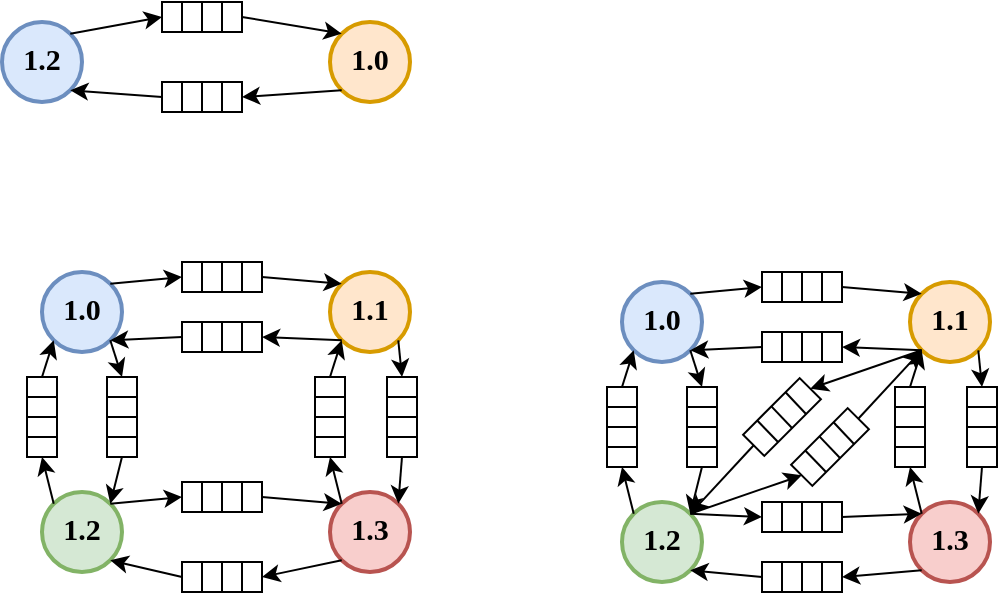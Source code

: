 <mxfile version="21.1.8" type="device">
  <diagram name="Page-1" id="pdl15wz-G_jokOoiUY8N">
    <mxGraphModel dx="1046" dy="1830" grid="1" gridSize="10" guides="1" tooltips="1" connect="1" arrows="1" fold="1" page="1" pageScale="1" pageWidth="827" pageHeight="1169" math="0" shadow="0">
      <root>
        <mxCell id="0" />
        <mxCell id="1" parent="0" />
        <mxCell id="skYAwQOYRxRkHQXPUjND-1" value="&lt;font size=&quot;1&quot; face=&quot;Times New Roman&quot;&gt;&lt;b style=&quot;font-size: 15px;&quot;&gt;1.2&lt;/b&gt;&lt;/font&gt;" style="ellipse;whiteSpace=wrap;html=1;fillColor=#dae8fc;strokeColor=#6c8ebf;strokeWidth=2;align=center;verticalAlign=middle;spacing=0;spacingTop=-4;" parent="1" vertex="1">
          <mxGeometry x="250" y="-910" width="40" height="40" as="geometry" />
        </mxCell>
        <mxCell id="jl4wp86xwNKo0DiwbWFK-2" value="&lt;font size=&quot;1&quot; face=&quot;Times New Roman&quot;&gt;&lt;b style=&quot;font-size: 15px;&quot;&gt;1.0&lt;/b&gt;&lt;/font&gt;" style="ellipse;whiteSpace=wrap;html=1;fillColor=#ffe6cc;strokeColor=#d79b00;strokeWidth=2;align=center;verticalAlign=middle;spacing=0;spacingTop=-4;" vertex="1" parent="1">
          <mxGeometry x="414" y="-910" width="40" height="40" as="geometry" />
        </mxCell>
        <mxCell id="jl4wp86xwNKo0DiwbWFK-37" value="" style="group" vertex="1" connectable="0" parent="1">
          <mxGeometry x="330" y="-880" width="40" height="15" as="geometry" />
        </mxCell>
        <mxCell id="jl4wp86xwNKo0DiwbWFK-11" value="" style="group" vertex="1" connectable="0" parent="jl4wp86xwNKo0DiwbWFK-37">
          <mxGeometry width="40" height="15" as="geometry" />
        </mxCell>
        <mxCell id="jl4wp86xwNKo0DiwbWFK-12" value="" style="rounded=0;whiteSpace=wrap;html=1;" vertex="1" parent="jl4wp86xwNKo0DiwbWFK-11">
          <mxGeometry width="40" height="15" as="geometry" />
        </mxCell>
        <mxCell id="jl4wp86xwNKo0DiwbWFK-13" value="" style="endArrow=none;html=1;rounded=0;entryX=0.25;entryY=0;entryDx=0;entryDy=0;" edge="1" parent="jl4wp86xwNKo0DiwbWFK-11" target="jl4wp86xwNKo0DiwbWFK-12">
          <mxGeometry width="50" height="50" relative="1" as="geometry">
            <mxPoint x="10" y="15" as="sourcePoint" />
            <mxPoint x="60" y="30" as="targetPoint" />
          </mxGeometry>
        </mxCell>
        <mxCell id="jl4wp86xwNKo0DiwbWFK-14" value="" style="endArrow=none;html=1;rounded=0;entryX=0.5;entryY=0;entryDx=0;entryDy=0;" edge="1" parent="jl4wp86xwNKo0DiwbWFK-11" target="jl4wp86xwNKo0DiwbWFK-12">
          <mxGeometry width="50" height="50" relative="1" as="geometry">
            <mxPoint x="20" y="15" as="sourcePoint" />
            <mxPoint x="20" y="7.5" as="targetPoint" />
          </mxGeometry>
        </mxCell>
        <mxCell id="jl4wp86xwNKo0DiwbWFK-15" value="" style="endArrow=none;html=1;rounded=0;entryX=0.75;entryY=0;entryDx=0;entryDy=0;" edge="1" parent="jl4wp86xwNKo0DiwbWFK-11" target="jl4wp86xwNKo0DiwbWFK-12">
          <mxGeometry width="50" height="50" relative="1" as="geometry">
            <mxPoint x="30" y="15" as="sourcePoint" />
            <mxPoint x="30" y="15" as="targetPoint" />
          </mxGeometry>
        </mxCell>
        <mxCell id="jl4wp86xwNKo0DiwbWFK-16" value="" style="endArrow=classic;html=1;rounded=0;exitX=0;exitY=1;exitDx=0;exitDy=0;entryX=1;entryY=0.5;entryDx=0;entryDy=0;" edge="1" parent="jl4wp86xwNKo0DiwbWFK-37" source="jl4wp86xwNKo0DiwbWFK-2" target="jl4wp86xwNKo0DiwbWFK-12">
          <mxGeometry width="50" height="50" relative="1" as="geometry">
            <mxPoint x="50" y="-15" as="sourcePoint" />
            <mxPoint x="94" as="targetPoint" />
          </mxGeometry>
        </mxCell>
        <mxCell id="jl4wp86xwNKo0DiwbWFK-17" value="" style="endArrow=classic;html=1;rounded=0;exitX=0;exitY=0.5;exitDx=0;exitDy=0;entryX=1;entryY=1;entryDx=0;entryDy=0;" edge="1" parent="jl4wp86xwNKo0DiwbWFK-37" source="jl4wp86xwNKo0DiwbWFK-12" target="skYAwQOYRxRkHQXPUjND-1">
          <mxGeometry width="50" height="50" relative="1" as="geometry">
            <mxPoint x="94" as="sourcePoint" />
            <mxPoint x="50" y="15" as="targetPoint" />
          </mxGeometry>
        </mxCell>
        <mxCell id="jl4wp86xwNKo0DiwbWFK-56" value="" style="group" vertex="1" connectable="0" parent="1">
          <mxGeometry x="330" y="-920" width="40" height="15" as="geometry" />
        </mxCell>
        <mxCell id="jl4wp86xwNKo0DiwbWFK-8" value="" style="group" vertex="1" connectable="0" parent="jl4wp86xwNKo0DiwbWFK-56">
          <mxGeometry width="40" height="15" as="geometry" />
        </mxCell>
        <mxCell id="jl4wp86xwNKo0DiwbWFK-4" value="" style="rounded=0;whiteSpace=wrap;html=1;" vertex="1" parent="jl4wp86xwNKo0DiwbWFK-8">
          <mxGeometry width="40" height="15" as="geometry" />
        </mxCell>
        <mxCell id="jl4wp86xwNKo0DiwbWFK-5" value="" style="endArrow=none;html=1;rounded=0;entryX=0.25;entryY=0;entryDx=0;entryDy=0;" edge="1" parent="jl4wp86xwNKo0DiwbWFK-8" target="jl4wp86xwNKo0DiwbWFK-4">
          <mxGeometry width="50" height="50" relative="1" as="geometry">
            <mxPoint x="10" y="15" as="sourcePoint" />
            <mxPoint x="60" y="30" as="targetPoint" />
          </mxGeometry>
        </mxCell>
        <mxCell id="jl4wp86xwNKo0DiwbWFK-6" value="" style="endArrow=none;html=1;rounded=0;entryX=0.5;entryY=0;entryDx=0;entryDy=0;" edge="1" parent="jl4wp86xwNKo0DiwbWFK-8" target="jl4wp86xwNKo0DiwbWFK-4">
          <mxGeometry width="50" height="50" relative="1" as="geometry">
            <mxPoint x="20" y="15" as="sourcePoint" />
            <mxPoint x="20" y="7.5" as="targetPoint" />
          </mxGeometry>
        </mxCell>
        <mxCell id="jl4wp86xwNKo0DiwbWFK-7" value="" style="endArrow=none;html=1;rounded=0;entryX=0.75;entryY=0;entryDx=0;entryDy=0;" edge="1" parent="jl4wp86xwNKo0DiwbWFK-8" target="jl4wp86xwNKo0DiwbWFK-4">
          <mxGeometry width="50" height="50" relative="1" as="geometry">
            <mxPoint x="30" y="15" as="sourcePoint" />
            <mxPoint x="30" y="15" as="targetPoint" />
          </mxGeometry>
        </mxCell>
        <mxCell id="jl4wp86xwNKo0DiwbWFK-9" value="" style="endArrow=classic;html=1;rounded=0;exitX=1;exitY=0.5;exitDx=0;exitDy=0;entryX=0;entryY=0;entryDx=0;entryDy=0;" edge="1" parent="jl4wp86xwNKo0DiwbWFK-56" source="jl4wp86xwNKo0DiwbWFK-4" target="jl4wp86xwNKo0DiwbWFK-2">
          <mxGeometry width="50" height="50" relative="1" as="geometry">
            <mxPoint x="-30" y="30" as="sourcePoint" />
            <mxPoint x="10" y="15" as="targetPoint" />
          </mxGeometry>
        </mxCell>
        <mxCell id="jl4wp86xwNKo0DiwbWFK-3" value="" style="endArrow=classic;html=1;rounded=0;exitX=1;exitY=0;exitDx=0;exitDy=0;entryX=0;entryY=0.5;entryDx=0;entryDy=0;" edge="1" parent="1" source="skYAwQOYRxRkHQXPUjND-1" target="jl4wp86xwNKo0DiwbWFK-4">
          <mxGeometry width="50" height="50" relative="1" as="geometry">
            <mxPoint x="-270" y="1120" as="sourcePoint" />
            <mxPoint x="-320" y="936" as="targetPoint" />
          </mxGeometry>
        </mxCell>
        <mxCell id="jl4wp86xwNKo0DiwbWFK-57" value="&lt;font size=&quot;1&quot; face=&quot;Times New Roman&quot;&gt;&lt;b style=&quot;font-size: 15px;&quot;&gt;1.0&lt;/b&gt;&lt;/font&gt;" style="ellipse;whiteSpace=wrap;html=1;fillColor=#dae8fc;strokeColor=#6c8ebf;strokeWidth=2;align=center;verticalAlign=middle;spacing=0;spacingTop=-4;" vertex="1" parent="1">
          <mxGeometry x="270" y="-785" width="40" height="40" as="geometry" />
        </mxCell>
        <mxCell id="jl4wp86xwNKo0DiwbWFK-58" value="&lt;font size=&quot;1&quot; face=&quot;Times New Roman&quot;&gt;&lt;b style=&quot;font-size: 15px;&quot;&gt;1.1&lt;/b&gt;&lt;/font&gt;" style="ellipse;whiteSpace=wrap;html=1;fillColor=#ffe6cc;strokeColor=#d79b00;strokeWidth=2;align=center;verticalAlign=middle;spacing=0;spacingTop=-4;" vertex="1" parent="1">
          <mxGeometry x="414" y="-785" width="40" height="40" as="geometry" />
        </mxCell>
        <mxCell id="jl4wp86xwNKo0DiwbWFK-59" value="" style="group" vertex="1" connectable="0" parent="1">
          <mxGeometry x="340" y="-760" width="40" height="15" as="geometry" />
        </mxCell>
        <mxCell id="jl4wp86xwNKo0DiwbWFK-60" value="" style="group" vertex="1" connectable="0" parent="jl4wp86xwNKo0DiwbWFK-59">
          <mxGeometry width="40" height="15" as="geometry" />
        </mxCell>
        <mxCell id="jl4wp86xwNKo0DiwbWFK-61" value="" style="rounded=0;whiteSpace=wrap;html=1;" vertex="1" parent="jl4wp86xwNKo0DiwbWFK-60">
          <mxGeometry width="40" height="15" as="geometry" />
        </mxCell>
        <mxCell id="jl4wp86xwNKo0DiwbWFK-62" value="" style="endArrow=none;html=1;rounded=0;entryX=0.25;entryY=0;entryDx=0;entryDy=0;" edge="1" parent="jl4wp86xwNKo0DiwbWFK-60" target="jl4wp86xwNKo0DiwbWFK-61">
          <mxGeometry width="50" height="50" relative="1" as="geometry">
            <mxPoint x="10" y="15" as="sourcePoint" />
            <mxPoint x="60" y="30" as="targetPoint" />
          </mxGeometry>
        </mxCell>
        <mxCell id="jl4wp86xwNKo0DiwbWFK-63" value="" style="endArrow=none;html=1;rounded=0;entryX=0.5;entryY=0;entryDx=0;entryDy=0;" edge="1" parent="jl4wp86xwNKo0DiwbWFK-60" target="jl4wp86xwNKo0DiwbWFK-61">
          <mxGeometry width="50" height="50" relative="1" as="geometry">
            <mxPoint x="20" y="15" as="sourcePoint" />
            <mxPoint x="20" y="7.5" as="targetPoint" />
          </mxGeometry>
        </mxCell>
        <mxCell id="jl4wp86xwNKo0DiwbWFK-64" value="" style="endArrow=none;html=1;rounded=0;entryX=0.75;entryY=0;entryDx=0;entryDy=0;" edge="1" parent="jl4wp86xwNKo0DiwbWFK-60" target="jl4wp86xwNKo0DiwbWFK-61">
          <mxGeometry width="50" height="50" relative="1" as="geometry">
            <mxPoint x="30" y="15" as="sourcePoint" />
            <mxPoint x="30" y="15" as="targetPoint" />
          </mxGeometry>
        </mxCell>
        <mxCell id="jl4wp86xwNKo0DiwbWFK-65" value="" style="endArrow=classic;html=1;rounded=0;entryX=1;entryY=0.5;entryDx=0;entryDy=0;exitX=0;exitY=1;exitDx=0;exitDy=0;" edge="1" parent="1" source="jl4wp86xwNKo0DiwbWFK-58" target="jl4wp86xwNKo0DiwbWFK-61">
          <mxGeometry width="50" height="50" relative="1" as="geometry">
            <mxPoint x="600" y="-770" as="sourcePoint" />
            <mxPoint x="412" y="-850" as="targetPoint" />
          </mxGeometry>
        </mxCell>
        <mxCell id="jl4wp86xwNKo0DiwbWFK-66" value="" style="endArrow=classic;html=1;rounded=0;exitX=0;exitY=0.5;exitDx=0;exitDy=0;entryX=1;entryY=1;entryDx=0;entryDy=0;" edge="1" parent="1" source="jl4wp86xwNKo0DiwbWFK-61" target="jl4wp86xwNKo0DiwbWFK-57">
          <mxGeometry width="50" height="50" relative="1" as="geometry">
            <mxPoint x="412" y="-850" as="sourcePoint" />
            <mxPoint x="490" y="-770" as="targetPoint" />
          </mxGeometry>
        </mxCell>
        <mxCell id="jl4wp86xwNKo0DiwbWFK-67" value="" style="group" vertex="1" connectable="0" parent="1">
          <mxGeometry x="340" y="-790" width="40" height="15" as="geometry" />
        </mxCell>
        <mxCell id="jl4wp86xwNKo0DiwbWFK-68" value="" style="group" vertex="1" connectable="0" parent="jl4wp86xwNKo0DiwbWFK-67">
          <mxGeometry width="40" height="15" as="geometry" />
        </mxCell>
        <mxCell id="jl4wp86xwNKo0DiwbWFK-69" value="" style="rounded=0;whiteSpace=wrap;html=1;" vertex="1" parent="jl4wp86xwNKo0DiwbWFK-68">
          <mxGeometry width="40" height="15" as="geometry" />
        </mxCell>
        <mxCell id="jl4wp86xwNKo0DiwbWFK-70" value="" style="endArrow=none;html=1;rounded=0;entryX=0.25;entryY=0;entryDx=0;entryDy=0;" edge="1" parent="jl4wp86xwNKo0DiwbWFK-68" target="jl4wp86xwNKo0DiwbWFK-69">
          <mxGeometry width="50" height="50" relative="1" as="geometry">
            <mxPoint x="10" y="15" as="sourcePoint" />
            <mxPoint x="60" y="30" as="targetPoint" />
          </mxGeometry>
        </mxCell>
        <mxCell id="jl4wp86xwNKo0DiwbWFK-71" value="" style="endArrow=none;html=1;rounded=0;entryX=0.5;entryY=0;entryDx=0;entryDy=0;" edge="1" parent="jl4wp86xwNKo0DiwbWFK-68" target="jl4wp86xwNKo0DiwbWFK-69">
          <mxGeometry width="50" height="50" relative="1" as="geometry">
            <mxPoint x="20" y="15" as="sourcePoint" />
            <mxPoint x="20" y="7.5" as="targetPoint" />
          </mxGeometry>
        </mxCell>
        <mxCell id="jl4wp86xwNKo0DiwbWFK-72" value="" style="endArrow=none;html=1;rounded=0;entryX=0.75;entryY=0;entryDx=0;entryDy=0;" edge="1" parent="jl4wp86xwNKo0DiwbWFK-68" target="jl4wp86xwNKo0DiwbWFK-69">
          <mxGeometry width="50" height="50" relative="1" as="geometry">
            <mxPoint x="30" y="15" as="sourcePoint" />
            <mxPoint x="30" y="15" as="targetPoint" />
          </mxGeometry>
        </mxCell>
        <mxCell id="jl4wp86xwNKo0DiwbWFK-73" value="" style="endArrow=classic;html=1;rounded=0;exitX=1;exitY=0.5;exitDx=0;exitDy=0;entryX=0;entryY=0;entryDx=0;entryDy=0;" edge="1" parent="1" source="jl4wp86xwNKo0DiwbWFK-69" target="jl4wp86xwNKo0DiwbWFK-58">
          <mxGeometry width="50" height="50" relative="1" as="geometry">
            <mxPoint x="488" y="-770" as="sourcePoint" />
            <mxPoint x="590" y="-810" as="targetPoint" />
          </mxGeometry>
        </mxCell>
        <mxCell id="jl4wp86xwNKo0DiwbWFK-74" value="" style="endArrow=classic;html=1;rounded=0;entryX=0;entryY=0.5;entryDx=0;entryDy=0;exitX=1;exitY=0;exitDx=0;exitDy=0;" edge="1" parent="1" source="jl4wp86xwNKo0DiwbWFK-57" target="jl4wp86xwNKo0DiwbWFK-69">
          <mxGeometry width="50" height="50" relative="1" as="geometry">
            <mxPoint x="490" y="-810" as="sourcePoint" />
            <mxPoint x="-132" y="1046" as="targetPoint" />
          </mxGeometry>
        </mxCell>
        <mxCell id="jl4wp86xwNKo0DiwbWFK-75" value="&lt;font size=&quot;1&quot; face=&quot;Times New Roman&quot;&gt;&lt;b style=&quot;font-size: 15px;&quot;&gt;1.3&lt;/b&gt;&lt;/font&gt;" style="ellipse;whiteSpace=wrap;html=1;fillColor=#f8cecc;strokeColor=#b85450;strokeWidth=2;align=center;verticalAlign=middle;spacing=0;spacingTop=-4;" vertex="1" parent="1">
          <mxGeometry x="414" y="-675" width="40" height="40" as="geometry" />
        </mxCell>
        <mxCell id="jl4wp86xwNKo0DiwbWFK-76" value="&lt;font size=&quot;1&quot; face=&quot;Times New Roman&quot;&gt;&lt;b style=&quot;font-size: 15px;&quot;&gt;1.2&lt;/b&gt;&lt;/font&gt;" style="ellipse;whiteSpace=wrap;html=1;fillColor=#d5e8d4;strokeColor=#82b366;strokeWidth=2;align=center;verticalAlign=middle;spacing=0;spacingTop=-4;" vertex="1" parent="1">
          <mxGeometry x="270" y="-675" width="40" height="40" as="geometry" />
        </mxCell>
        <mxCell id="jl4wp86xwNKo0DiwbWFK-84" value="" style="group;rotation=-90;" vertex="1" connectable="0" parent="1">
          <mxGeometry x="250" y="-720" width="40" height="15" as="geometry" />
        </mxCell>
        <mxCell id="jl4wp86xwNKo0DiwbWFK-85" value="" style="group;rotation=-90;" vertex="1" connectable="0" parent="jl4wp86xwNKo0DiwbWFK-84">
          <mxGeometry width="40" height="15" as="geometry" />
        </mxCell>
        <mxCell id="jl4wp86xwNKo0DiwbWFK-86" value="" style="rounded=0;whiteSpace=wrap;html=1;rotation=-90;" vertex="1" parent="jl4wp86xwNKo0DiwbWFK-85">
          <mxGeometry width="40" height="15" as="geometry" />
        </mxCell>
        <mxCell id="jl4wp86xwNKo0DiwbWFK-87" value="" style="endArrow=none;html=1;rounded=0;entryX=0.25;entryY=0;entryDx=0;entryDy=0;exitX=0.25;exitY=1;exitDx=0;exitDy=0;" edge="1" parent="jl4wp86xwNKo0DiwbWFK-85" target="jl4wp86xwNKo0DiwbWFK-86" source="jl4wp86xwNKo0DiwbWFK-86">
          <mxGeometry width="50" height="50" relative="1" as="geometry">
            <mxPoint x="30" y="15" as="sourcePoint" />
            <mxPoint x="50" y="-22.5" as="targetPoint" />
          </mxGeometry>
        </mxCell>
        <mxCell id="jl4wp86xwNKo0DiwbWFK-88" value="" style="endArrow=none;html=1;rounded=0;entryX=0.5;entryY=0;entryDx=0;entryDy=0;exitX=0.5;exitY=1;exitDx=0;exitDy=0;" edge="1" parent="jl4wp86xwNKo0DiwbWFK-85" target="jl4wp86xwNKo0DiwbWFK-86" source="jl4wp86xwNKo0DiwbWFK-86">
          <mxGeometry width="50" height="50" relative="1" as="geometry">
            <mxPoint x="30" y="7.5" as="sourcePoint" />
            <mxPoint x="20" y="7.5" as="targetPoint" />
          </mxGeometry>
        </mxCell>
        <mxCell id="jl4wp86xwNKo0DiwbWFK-89" value="" style="endArrow=none;html=1;rounded=0;entryX=0.75;entryY=0;entryDx=0;entryDy=0;exitX=0.75;exitY=1;exitDx=0;exitDy=0;" edge="1" parent="jl4wp86xwNKo0DiwbWFK-85" target="jl4wp86xwNKo0DiwbWFK-86" source="jl4wp86xwNKo0DiwbWFK-86">
          <mxGeometry width="50" height="50" relative="1" as="geometry">
            <mxPoint x="30" as="sourcePoint" />
            <mxPoint x="30" as="targetPoint" />
          </mxGeometry>
        </mxCell>
        <mxCell id="jl4wp86xwNKo0DiwbWFK-90" value="" style="endArrow=classic;html=1;rounded=0;exitX=1;exitY=0.5;exitDx=0;exitDy=0;entryX=0;entryY=1;entryDx=0;entryDy=0;" edge="1" parent="1" source="jl4wp86xwNKo0DiwbWFK-86" target="jl4wp86xwNKo0DiwbWFK-57">
          <mxGeometry width="50" height="50" relative="1" as="geometry">
            <mxPoint x="498" y="-760" as="sourcePoint" />
            <mxPoint x="220" y="-730" as="targetPoint" />
          </mxGeometry>
        </mxCell>
        <mxCell id="jl4wp86xwNKo0DiwbWFK-91" value="" style="endArrow=classic;html=1;rounded=0;entryX=0;entryY=0.5;entryDx=0;entryDy=0;exitX=0;exitY=0;exitDx=0;exitDy=0;" edge="1" parent="1" target="jl4wp86xwNKo0DiwbWFK-86" source="jl4wp86xwNKo0DiwbWFK-76">
          <mxGeometry width="50" height="50" relative="1" as="geometry">
            <mxPoint x="200" y="-630" as="sourcePoint" />
            <mxPoint x="-122" y="1056" as="targetPoint" />
          </mxGeometry>
        </mxCell>
        <mxCell id="jl4wp86xwNKo0DiwbWFK-99" value="" style="endArrow=classic;html=1;rounded=0;exitX=1;exitY=0.5;exitDx=0;exitDy=0;entryX=1;entryY=0;entryDx=0;entryDy=0;" edge="1" parent="1" target="jl4wp86xwNKo0DiwbWFK-76">
          <mxGeometry width="50" height="50" relative="1" as="geometry">
            <mxPoint x="310" y="-692.5" as="sourcePoint" />
            <mxPoint x="390" y="-710" as="targetPoint" />
          </mxGeometry>
        </mxCell>
        <mxCell id="jl4wp86xwNKo0DiwbWFK-100" value="" style="endArrow=classic;html=1;rounded=0;entryX=0;entryY=0.5;entryDx=0;entryDy=0;exitX=1;exitY=1;exitDx=0;exitDy=0;" edge="1" parent="1" source="jl4wp86xwNKo0DiwbWFK-57">
          <mxGeometry width="50" height="50" relative="1" as="geometry">
            <mxPoint x="310" y="-690" as="sourcePoint" />
            <mxPoint x="310" y="-732.5" as="targetPoint" />
          </mxGeometry>
        </mxCell>
        <mxCell id="jl4wp86xwNKo0DiwbWFK-101" value="" style="group" vertex="1" connectable="0" parent="1">
          <mxGeometry x="340" y="-640" width="40" height="15" as="geometry" />
        </mxCell>
        <mxCell id="jl4wp86xwNKo0DiwbWFK-102" value="" style="group" vertex="1" connectable="0" parent="jl4wp86xwNKo0DiwbWFK-101">
          <mxGeometry width="40" height="15" as="geometry" />
        </mxCell>
        <mxCell id="jl4wp86xwNKo0DiwbWFK-103" value="" style="rounded=0;whiteSpace=wrap;html=1;" vertex="1" parent="jl4wp86xwNKo0DiwbWFK-102">
          <mxGeometry width="40" height="15" as="geometry" />
        </mxCell>
        <mxCell id="jl4wp86xwNKo0DiwbWFK-104" value="" style="endArrow=none;html=1;rounded=0;entryX=0.25;entryY=0;entryDx=0;entryDy=0;" edge="1" parent="jl4wp86xwNKo0DiwbWFK-102" target="jl4wp86xwNKo0DiwbWFK-103">
          <mxGeometry width="50" height="50" relative="1" as="geometry">
            <mxPoint x="10" y="15" as="sourcePoint" />
            <mxPoint x="60" y="30" as="targetPoint" />
          </mxGeometry>
        </mxCell>
        <mxCell id="jl4wp86xwNKo0DiwbWFK-105" value="" style="endArrow=none;html=1;rounded=0;entryX=0.5;entryY=0;entryDx=0;entryDy=0;" edge="1" parent="jl4wp86xwNKo0DiwbWFK-102" target="jl4wp86xwNKo0DiwbWFK-103">
          <mxGeometry width="50" height="50" relative="1" as="geometry">
            <mxPoint x="20" y="15" as="sourcePoint" />
            <mxPoint x="20" y="7.5" as="targetPoint" />
          </mxGeometry>
        </mxCell>
        <mxCell id="jl4wp86xwNKo0DiwbWFK-106" value="" style="endArrow=none;html=1;rounded=0;entryX=0.75;entryY=0;entryDx=0;entryDy=0;" edge="1" parent="jl4wp86xwNKo0DiwbWFK-102" target="jl4wp86xwNKo0DiwbWFK-103">
          <mxGeometry width="50" height="50" relative="1" as="geometry">
            <mxPoint x="30" y="15" as="sourcePoint" />
            <mxPoint x="30" y="15" as="targetPoint" />
          </mxGeometry>
        </mxCell>
        <mxCell id="jl4wp86xwNKo0DiwbWFK-107" value="" style="endArrow=classic;html=1;rounded=0;entryX=1;entryY=0.5;entryDx=0;entryDy=0;exitX=0;exitY=1;exitDx=0;exitDy=0;" edge="1" parent="1" target="jl4wp86xwNKo0DiwbWFK-103" source="jl4wp86xwNKo0DiwbWFK-75">
          <mxGeometry width="50" height="50" relative="1" as="geometry">
            <mxPoint x="418" y="-636" as="sourcePoint" />
            <mxPoint x="410" y="-730" as="targetPoint" />
          </mxGeometry>
        </mxCell>
        <mxCell id="jl4wp86xwNKo0DiwbWFK-108" value="" style="endArrow=classic;html=1;rounded=0;exitX=0;exitY=0.5;exitDx=0;exitDy=0;entryX=1;entryY=1;entryDx=0;entryDy=0;" edge="1" parent="1" source="jl4wp86xwNKo0DiwbWFK-103" target="jl4wp86xwNKo0DiwbWFK-76">
          <mxGeometry width="50" height="50" relative="1" as="geometry">
            <mxPoint x="410" y="-730" as="sourcePoint" />
            <mxPoint x="302" y="-636" as="targetPoint" />
          </mxGeometry>
        </mxCell>
        <mxCell id="jl4wp86xwNKo0DiwbWFK-109" value="" style="group" vertex="1" connectable="0" parent="1">
          <mxGeometry x="340" y="-680" width="40" height="15" as="geometry" />
        </mxCell>
        <mxCell id="jl4wp86xwNKo0DiwbWFK-110" value="" style="group" vertex="1" connectable="0" parent="jl4wp86xwNKo0DiwbWFK-109">
          <mxGeometry width="40" height="15" as="geometry" />
        </mxCell>
        <mxCell id="jl4wp86xwNKo0DiwbWFK-111" value="" style="rounded=0;whiteSpace=wrap;html=1;" vertex="1" parent="jl4wp86xwNKo0DiwbWFK-110">
          <mxGeometry width="40" height="15" as="geometry" />
        </mxCell>
        <mxCell id="jl4wp86xwNKo0DiwbWFK-112" value="" style="endArrow=none;html=1;rounded=0;entryX=0.25;entryY=0;entryDx=0;entryDy=0;" edge="1" parent="jl4wp86xwNKo0DiwbWFK-110" target="jl4wp86xwNKo0DiwbWFK-111">
          <mxGeometry width="50" height="50" relative="1" as="geometry">
            <mxPoint x="10" y="15" as="sourcePoint" />
            <mxPoint x="60" y="30" as="targetPoint" />
          </mxGeometry>
        </mxCell>
        <mxCell id="jl4wp86xwNKo0DiwbWFK-113" value="" style="endArrow=none;html=1;rounded=0;entryX=0.5;entryY=0;entryDx=0;entryDy=0;" edge="1" parent="jl4wp86xwNKo0DiwbWFK-110" target="jl4wp86xwNKo0DiwbWFK-111">
          <mxGeometry width="50" height="50" relative="1" as="geometry">
            <mxPoint x="20" y="15" as="sourcePoint" />
            <mxPoint x="20" y="7.5" as="targetPoint" />
          </mxGeometry>
        </mxCell>
        <mxCell id="jl4wp86xwNKo0DiwbWFK-114" value="" style="endArrow=none;html=1;rounded=0;entryX=0.75;entryY=0;entryDx=0;entryDy=0;" edge="1" parent="jl4wp86xwNKo0DiwbWFK-110" target="jl4wp86xwNKo0DiwbWFK-111">
          <mxGeometry width="50" height="50" relative="1" as="geometry">
            <mxPoint x="30" y="15" as="sourcePoint" />
            <mxPoint x="30" y="15" as="targetPoint" />
          </mxGeometry>
        </mxCell>
        <mxCell id="jl4wp86xwNKo0DiwbWFK-115" value="" style="endArrow=classic;html=1;rounded=0;exitX=1;exitY=0.5;exitDx=0;exitDy=0;entryX=0;entryY=0;entryDx=0;entryDy=0;" edge="1" parent="1" source="jl4wp86xwNKo0DiwbWFK-111" target="jl4wp86xwNKo0DiwbWFK-75">
          <mxGeometry width="50" height="50" relative="1" as="geometry">
            <mxPoint x="486" y="-650" as="sourcePoint" />
            <mxPoint x="418" y="-664" as="targetPoint" />
          </mxGeometry>
        </mxCell>
        <mxCell id="jl4wp86xwNKo0DiwbWFK-116" value="" style="endArrow=classic;html=1;rounded=0;entryX=0;entryY=0.5;entryDx=0;entryDy=0;exitX=1;exitY=0;exitDx=0;exitDy=0;" edge="1" parent="1" target="jl4wp86xwNKo0DiwbWFK-111" source="jl4wp86xwNKo0DiwbWFK-76">
          <mxGeometry width="50" height="50" relative="1" as="geometry">
            <mxPoint x="302" y="-664" as="sourcePoint" />
            <mxPoint x="-134" y="1166" as="targetPoint" />
          </mxGeometry>
        </mxCell>
        <mxCell id="jl4wp86xwNKo0DiwbWFK-139" value="" style="endArrow=classic;html=1;rounded=0;exitX=1;exitY=0.5;exitDx=0;exitDy=0;entryX=0;entryY=1;entryDx=0;entryDy=0;" edge="1" parent="1" source="jl4wp86xwNKo0DiwbWFK-254" target="jl4wp86xwNKo0DiwbWFK-58">
          <mxGeometry width="50" height="50" relative="1" as="geometry">
            <mxPoint x="414" y="-732.5" as="sourcePoint" />
            <mxPoint x="420" y="-756" as="targetPoint" />
          </mxGeometry>
        </mxCell>
        <mxCell id="jl4wp86xwNKo0DiwbWFK-140" value="" style="endArrow=classic;html=1;rounded=0;entryX=0;entryY=0.5;entryDx=0;entryDy=0;exitX=0;exitY=0;exitDx=0;exitDy=0;" edge="1" parent="1" target="jl4wp86xwNKo0DiwbWFK-254" source="jl4wp86xwNKo0DiwbWFK-75">
          <mxGeometry width="50" height="50" relative="1" as="geometry">
            <mxPoint x="420" y="-664" as="sourcePoint" />
            <mxPoint x="414" y="-692.5" as="targetPoint" />
          </mxGeometry>
        </mxCell>
        <mxCell id="jl4wp86xwNKo0DiwbWFK-147" value="" style="endArrow=classic;html=1;rounded=0;exitX=0;exitY=0.5;exitDx=0;exitDy=0;entryX=1;entryY=0;entryDx=0;entryDy=0;" edge="1" parent="1" source="jl4wp86xwNKo0DiwbWFK-248" target="jl4wp86xwNKo0DiwbWFK-75">
          <mxGeometry width="50" height="50" relative="1" as="geometry">
            <mxPoint x="454" y="-692.5" as="sourcePoint" />
            <mxPoint x="448" y="-664" as="targetPoint" />
          </mxGeometry>
        </mxCell>
        <mxCell id="jl4wp86xwNKo0DiwbWFK-148" value="" style="endArrow=classic;html=1;rounded=0;entryX=1;entryY=0.5;entryDx=0;entryDy=0;exitX=1;exitY=1;exitDx=0;exitDy=0;" edge="1" parent="1" target="jl4wp86xwNKo0DiwbWFK-248" source="jl4wp86xwNKo0DiwbWFK-58">
          <mxGeometry width="50" height="50" relative="1" as="geometry">
            <mxPoint x="448" y="-756" as="sourcePoint" />
            <mxPoint x="454" y="-732.5" as="targetPoint" />
          </mxGeometry>
        </mxCell>
        <mxCell id="jl4wp86xwNKo0DiwbWFK-240" value="" style="group;rotation=-90;" vertex="1" connectable="0" parent="1">
          <mxGeometry x="290" y="-720" width="40" height="15" as="geometry" />
        </mxCell>
        <mxCell id="jl4wp86xwNKo0DiwbWFK-241" value="" style="group;rotation=-90;" vertex="1" connectable="0" parent="jl4wp86xwNKo0DiwbWFK-240">
          <mxGeometry width="40" height="15" as="geometry" />
        </mxCell>
        <mxCell id="jl4wp86xwNKo0DiwbWFK-242" value="" style="rounded=0;whiteSpace=wrap;html=1;rotation=-90;" vertex="1" parent="jl4wp86xwNKo0DiwbWFK-241">
          <mxGeometry width="40" height="15" as="geometry" />
        </mxCell>
        <mxCell id="jl4wp86xwNKo0DiwbWFK-243" value="" style="endArrow=none;html=1;rounded=0;entryX=0.25;entryY=0;entryDx=0;entryDy=0;exitX=0.25;exitY=1;exitDx=0;exitDy=0;" edge="1" parent="jl4wp86xwNKo0DiwbWFK-241" source="jl4wp86xwNKo0DiwbWFK-242" target="jl4wp86xwNKo0DiwbWFK-242">
          <mxGeometry width="50" height="50" relative="1" as="geometry">
            <mxPoint x="30" y="15" as="sourcePoint" />
            <mxPoint x="50" y="-22.5" as="targetPoint" />
          </mxGeometry>
        </mxCell>
        <mxCell id="jl4wp86xwNKo0DiwbWFK-244" value="" style="endArrow=none;html=1;rounded=0;entryX=0.5;entryY=0;entryDx=0;entryDy=0;exitX=0.5;exitY=1;exitDx=0;exitDy=0;" edge="1" parent="jl4wp86xwNKo0DiwbWFK-241" source="jl4wp86xwNKo0DiwbWFK-242" target="jl4wp86xwNKo0DiwbWFK-242">
          <mxGeometry width="50" height="50" relative="1" as="geometry">
            <mxPoint x="30" y="7.5" as="sourcePoint" />
            <mxPoint x="20" y="7.5" as="targetPoint" />
          </mxGeometry>
        </mxCell>
        <mxCell id="jl4wp86xwNKo0DiwbWFK-245" value="" style="endArrow=none;html=1;rounded=0;entryX=0.75;entryY=0;entryDx=0;entryDy=0;exitX=0.75;exitY=1;exitDx=0;exitDy=0;" edge="1" parent="jl4wp86xwNKo0DiwbWFK-241" source="jl4wp86xwNKo0DiwbWFK-242" target="jl4wp86xwNKo0DiwbWFK-242">
          <mxGeometry width="50" height="50" relative="1" as="geometry">
            <mxPoint x="30" as="sourcePoint" />
            <mxPoint x="30" as="targetPoint" />
          </mxGeometry>
        </mxCell>
        <mxCell id="jl4wp86xwNKo0DiwbWFK-246" value="" style="group;rotation=-90;" vertex="1" connectable="0" parent="1">
          <mxGeometry x="430" y="-720" width="40" height="15" as="geometry" />
        </mxCell>
        <mxCell id="jl4wp86xwNKo0DiwbWFK-247" value="" style="group;rotation=-90;" vertex="1" connectable="0" parent="jl4wp86xwNKo0DiwbWFK-246">
          <mxGeometry width="40" height="15" as="geometry" />
        </mxCell>
        <mxCell id="jl4wp86xwNKo0DiwbWFK-248" value="" style="rounded=0;whiteSpace=wrap;html=1;rotation=-90;" vertex="1" parent="jl4wp86xwNKo0DiwbWFK-247">
          <mxGeometry width="40" height="15" as="geometry" />
        </mxCell>
        <mxCell id="jl4wp86xwNKo0DiwbWFK-249" value="" style="endArrow=none;html=1;rounded=0;entryX=0.25;entryY=0;entryDx=0;entryDy=0;exitX=0.25;exitY=1;exitDx=0;exitDy=0;" edge="1" parent="jl4wp86xwNKo0DiwbWFK-247" source="jl4wp86xwNKo0DiwbWFK-248" target="jl4wp86xwNKo0DiwbWFK-248">
          <mxGeometry width="50" height="50" relative="1" as="geometry">
            <mxPoint x="30" y="15" as="sourcePoint" />
            <mxPoint x="50" y="-22.5" as="targetPoint" />
          </mxGeometry>
        </mxCell>
        <mxCell id="jl4wp86xwNKo0DiwbWFK-250" value="" style="endArrow=none;html=1;rounded=0;entryX=0.5;entryY=0;entryDx=0;entryDy=0;exitX=0.5;exitY=1;exitDx=0;exitDy=0;" edge="1" parent="jl4wp86xwNKo0DiwbWFK-247" source="jl4wp86xwNKo0DiwbWFK-248" target="jl4wp86xwNKo0DiwbWFK-248">
          <mxGeometry width="50" height="50" relative="1" as="geometry">
            <mxPoint x="30" y="7.5" as="sourcePoint" />
            <mxPoint x="20" y="7.5" as="targetPoint" />
          </mxGeometry>
        </mxCell>
        <mxCell id="jl4wp86xwNKo0DiwbWFK-251" value="" style="endArrow=none;html=1;rounded=0;entryX=0.75;entryY=0;entryDx=0;entryDy=0;exitX=0.75;exitY=1;exitDx=0;exitDy=0;" edge="1" parent="jl4wp86xwNKo0DiwbWFK-247" source="jl4wp86xwNKo0DiwbWFK-248" target="jl4wp86xwNKo0DiwbWFK-248">
          <mxGeometry width="50" height="50" relative="1" as="geometry">
            <mxPoint x="30" as="sourcePoint" />
            <mxPoint x="30" as="targetPoint" />
          </mxGeometry>
        </mxCell>
        <mxCell id="jl4wp86xwNKo0DiwbWFK-252" value="" style="group;rotation=-90;" vertex="1" connectable="0" parent="1">
          <mxGeometry x="394" y="-720" width="40" height="15" as="geometry" />
        </mxCell>
        <mxCell id="jl4wp86xwNKo0DiwbWFK-253" value="" style="group;rotation=-90;" vertex="1" connectable="0" parent="jl4wp86xwNKo0DiwbWFK-252">
          <mxGeometry width="40" height="15" as="geometry" />
        </mxCell>
        <mxCell id="jl4wp86xwNKo0DiwbWFK-254" value="" style="rounded=0;whiteSpace=wrap;html=1;rotation=-90;" vertex="1" parent="jl4wp86xwNKo0DiwbWFK-253">
          <mxGeometry width="40" height="15" as="geometry" />
        </mxCell>
        <mxCell id="jl4wp86xwNKo0DiwbWFK-255" value="" style="endArrow=none;html=1;rounded=0;entryX=0.25;entryY=0;entryDx=0;entryDy=0;exitX=0.25;exitY=1;exitDx=0;exitDy=0;" edge="1" parent="jl4wp86xwNKo0DiwbWFK-253" source="jl4wp86xwNKo0DiwbWFK-254" target="jl4wp86xwNKo0DiwbWFK-254">
          <mxGeometry width="50" height="50" relative="1" as="geometry">
            <mxPoint x="30" y="15" as="sourcePoint" />
            <mxPoint x="50" y="-22.5" as="targetPoint" />
          </mxGeometry>
        </mxCell>
        <mxCell id="jl4wp86xwNKo0DiwbWFK-256" value="" style="endArrow=none;html=1;rounded=0;entryX=0.5;entryY=0;entryDx=0;entryDy=0;exitX=0.5;exitY=1;exitDx=0;exitDy=0;" edge="1" parent="jl4wp86xwNKo0DiwbWFK-253" source="jl4wp86xwNKo0DiwbWFK-254" target="jl4wp86xwNKo0DiwbWFK-254">
          <mxGeometry width="50" height="50" relative="1" as="geometry">
            <mxPoint x="30" y="7.5" as="sourcePoint" />
            <mxPoint x="20" y="7.5" as="targetPoint" />
          </mxGeometry>
        </mxCell>
        <mxCell id="jl4wp86xwNKo0DiwbWFK-257" value="" style="endArrow=none;html=1;rounded=0;entryX=0.75;entryY=0;entryDx=0;entryDy=0;exitX=0.75;exitY=1;exitDx=0;exitDy=0;" edge="1" parent="jl4wp86xwNKo0DiwbWFK-253" source="jl4wp86xwNKo0DiwbWFK-254" target="jl4wp86xwNKo0DiwbWFK-254">
          <mxGeometry width="50" height="50" relative="1" as="geometry">
            <mxPoint x="30" as="sourcePoint" />
            <mxPoint x="30" as="targetPoint" />
          </mxGeometry>
        </mxCell>
        <mxCell id="jl4wp86xwNKo0DiwbWFK-353" value="&lt;font size=&quot;1&quot; face=&quot;Times New Roman&quot;&gt;&lt;b style=&quot;font-size: 15px;&quot;&gt;1.0&lt;/b&gt;&lt;/font&gt;" style="ellipse;whiteSpace=wrap;html=1;fillColor=#dae8fc;strokeColor=#6c8ebf;strokeWidth=2;align=center;verticalAlign=middle;spacing=0;spacingTop=-4;" vertex="1" parent="1">
          <mxGeometry x="560" y="-780" width="40" height="40" as="geometry" />
        </mxCell>
        <mxCell id="jl4wp86xwNKo0DiwbWFK-354" value="&lt;font size=&quot;1&quot; face=&quot;Times New Roman&quot;&gt;&lt;b style=&quot;font-size: 15px;&quot;&gt;1.1&lt;/b&gt;&lt;/font&gt;" style="ellipse;whiteSpace=wrap;html=1;fillColor=#ffe6cc;strokeColor=#d79b00;strokeWidth=2;align=center;verticalAlign=middle;spacing=0;spacingTop=-4;" vertex="1" parent="1">
          <mxGeometry x="704" y="-780" width="40" height="40" as="geometry" />
        </mxCell>
        <mxCell id="jl4wp86xwNKo0DiwbWFK-355" value="" style="group" vertex="1" connectable="0" parent="1">
          <mxGeometry x="630" y="-755" width="40" height="15" as="geometry" />
        </mxCell>
        <mxCell id="jl4wp86xwNKo0DiwbWFK-356" value="" style="group" vertex="1" connectable="0" parent="jl4wp86xwNKo0DiwbWFK-355">
          <mxGeometry width="40" height="15" as="geometry" />
        </mxCell>
        <mxCell id="jl4wp86xwNKo0DiwbWFK-357" value="" style="rounded=0;whiteSpace=wrap;html=1;" vertex="1" parent="jl4wp86xwNKo0DiwbWFK-356">
          <mxGeometry width="40" height="15" as="geometry" />
        </mxCell>
        <mxCell id="jl4wp86xwNKo0DiwbWFK-358" value="" style="endArrow=none;html=1;rounded=0;entryX=0.25;entryY=0;entryDx=0;entryDy=0;" edge="1" parent="jl4wp86xwNKo0DiwbWFK-356" target="jl4wp86xwNKo0DiwbWFK-357">
          <mxGeometry width="50" height="50" relative="1" as="geometry">
            <mxPoint x="10" y="15" as="sourcePoint" />
            <mxPoint x="60" y="30" as="targetPoint" />
          </mxGeometry>
        </mxCell>
        <mxCell id="jl4wp86xwNKo0DiwbWFK-359" value="" style="endArrow=none;html=1;rounded=0;entryX=0.5;entryY=0;entryDx=0;entryDy=0;" edge="1" parent="jl4wp86xwNKo0DiwbWFK-356" target="jl4wp86xwNKo0DiwbWFK-357">
          <mxGeometry width="50" height="50" relative="1" as="geometry">
            <mxPoint x="20" y="15" as="sourcePoint" />
            <mxPoint x="20" y="7.5" as="targetPoint" />
          </mxGeometry>
        </mxCell>
        <mxCell id="jl4wp86xwNKo0DiwbWFK-360" value="" style="endArrow=none;html=1;rounded=0;entryX=0.75;entryY=0;entryDx=0;entryDy=0;" edge="1" parent="jl4wp86xwNKo0DiwbWFK-356" target="jl4wp86xwNKo0DiwbWFK-357">
          <mxGeometry width="50" height="50" relative="1" as="geometry">
            <mxPoint x="30" y="15" as="sourcePoint" />
            <mxPoint x="30" y="15" as="targetPoint" />
          </mxGeometry>
        </mxCell>
        <mxCell id="jl4wp86xwNKo0DiwbWFK-361" value="" style="endArrow=classic;html=1;rounded=0;entryX=1;entryY=0.5;entryDx=0;entryDy=0;exitX=0;exitY=1;exitDx=0;exitDy=0;" edge="1" parent="1" source="jl4wp86xwNKo0DiwbWFK-354" target="jl4wp86xwNKo0DiwbWFK-357">
          <mxGeometry width="50" height="50" relative="1" as="geometry">
            <mxPoint x="890" y="-765" as="sourcePoint" />
            <mxPoint x="702" y="-845" as="targetPoint" />
          </mxGeometry>
        </mxCell>
        <mxCell id="jl4wp86xwNKo0DiwbWFK-362" value="" style="endArrow=classic;html=1;rounded=0;exitX=0;exitY=0.5;exitDx=0;exitDy=0;entryX=1;entryY=1;entryDx=0;entryDy=0;" edge="1" parent="1" source="jl4wp86xwNKo0DiwbWFK-357" target="jl4wp86xwNKo0DiwbWFK-353">
          <mxGeometry width="50" height="50" relative="1" as="geometry">
            <mxPoint x="702" y="-845" as="sourcePoint" />
            <mxPoint x="780" y="-765" as="targetPoint" />
          </mxGeometry>
        </mxCell>
        <mxCell id="jl4wp86xwNKo0DiwbWFK-363" value="" style="group" vertex="1" connectable="0" parent="1">
          <mxGeometry x="630" y="-785" width="40" height="15" as="geometry" />
        </mxCell>
        <mxCell id="jl4wp86xwNKo0DiwbWFK-364" value="" style="group" vertex="1" connectable="0" parent="jl4wp86xwNKo0DiwbWFK-363">
          <mxGeometry width="40" height="15" as="geometry" />
        </mxCell>
        <mxCell id="jl4wp86xwNKo0DiwbWFK-365" value="" style="rounded=0;whiteSpace=wrap;html=1;" vertex="1" parent="jl4wp86xwNKo0DiwbWFK-364">
          <mxGeometry width="40" height="15" as="geometry" />
        </mxCell>
        <mxCell id="jl4wp86xwNKo0DiwbWFK-366" value="" style="endArrow=none;html=1;rounded=0;entryX=0.25;entryY=0;entryDx=0;entryDy=0;" edge="1" parent="jl4wp86xwNKo0DiwbWFK-364" target="jl4wp86xwNKo0DiwbWFK-365">
          <mxGeometry width="50" height="50" relative="1" as="geometry">
            <mxPoint x="10" y="15" as="sourcePoint" />
            <mxPoint x="60" y="30" as="targetPoint" />
          </mxGeometry>
        </mxCell>
        <mxCell id="jl4wp86xwNKo0DiwbWFK-367" value="" style="endArrow=none;html=1;rounded=0;entryX=0.5;entryY=0;entryDx=0;entryDy=0;" edge="1" parent="jl4wp86xwNKo0DiwbWFK-364" target="jl4wp86xwNKo0DiwbWFK-365">
          <mxGeometry width="50" height="50" relative="1" as="geometry">
            <mxPoint x="20" y="15" as="sourcePoint" />
            <mxPoint x="20" y="7.5" as="targetPoint" />
          </mxGeometry>
        </mxCell>
        <mxCell id="jl4wp86xwNKo0DiwbWFK-368" value="" style="endArrow=none;html=1;rounded=0;entryX=0.75;entryY=0;entryDx=0;entryDy=0;" edge="1" parent="jl4wp86xwNKo0DiwbWFK-364" target="jl4wp86xwNKo0DiwbWFK-365">
          <mxGeometry width="50" height="50" relative="1" as="geometry">
            <mxPoint x="30" y="15" as="sourcePoint" />
            <mxPoint x="30" y="15" as="targetPoint" />
          </mxGeometry>
        </mxCell>
        <mxCell id="jl4wp86xwNKo0DiwbWFK-369" value="" style="endArrow=classic;html=1;rounded=0;exitX=1;exitY=0.5;exitDx=0;exitDy=0;entryX=0;entryY=0;entryDx=0;entryDy=0;" edge="1" parent="1" source="jl4wp86xwNKo0DiwbWFK-365" target="jl4wp86xwNKo0DiwbWFK-354">
          <mxGeometry width="50" height="50" relative="1" as="geometry">
            <mxPoint x="778" y="-765" as="sourcePoint" />
            <mxPoint x="880" y="-805" as="targetPoint" />
          </mxGeometry>
        </mxCell>
        <mxCell id="jl4wp86xwNKo0DiwbWFK-370" value="" style="endArrow=classic;html=1;rounded=0;entryX=0;entryY=0.5;entryDx=0;entryDy=0;exitX=1;exitY=0;exitDx=0;exitDy=0;" edge="1" parent="1" source="jl4wp86xwNKo0DiwbWFK-353" target="jl4wp86xwNKo0DiwbWFK-365">
          <mxGeometry width="50" height="50" relative="1" as="geometry">
            <mxPoint x="780" y="-805" as="sourcePoint" />
            <mxPoint x="158" y="1051" as="targetPoint" />
          </mxGeometry>
        </mxCell>
        <mxCell id="jl4wp86xwNKo0DiwbWFK-371" value="&lt;font size=&quot;1&quot; face=&quot;Times New Roman&quot;&gt;&lt;b style=&quot;font-size: 15px;&quot;&gt;1.3&lt;/b&gt;&lt;/font&gt;" style="ellipse;whiteSpace=wrap;html=1;fillColor=#f8cecc;strokeColor=#b85450;strokeWidth=2;align=center;verticalAlign=middle;spacing=0;spacingTop=-4;" vertex="1" parent="1">
          <mxGeometry x="704" y="-670" width="40" height="40" as="geometry" />
        </mxCell>
        <mxCell id="jl4wp86xwNKo0DiwbWFK-372" value="&lt;font size=&quot;1&quot; face=&quot;Times New Roman&quot;&gt;&lt;b style=&quot;font-size: 15px;&quot;&gt;1.2&lt;/b&gt;&lt;/font&gt;" style="ellipse;whiteSpace=wrap;html=1;fillColor=#d5e8d4;strokeColor=#82b366;strokeWidth=2;align=center;verticalAlign=middle;spacing=0;spacingTop=-4;" vertex="1" parent="1">
          <mxGeometry x="560" y="-670" width="40" height="40" as="geometry" />
        </mxCell>
        <mxCell id="jl4wp86xwNKo0DiwbWFK-373" value="" style="group;rotation=-90;" vertex="1" connectable="0" parent="1">
          <mxGeometry x="540" y="-715" width="40" height="15" as="geometry" />
        </mxCell>
        <mxCell id="jl4wp86xwNKo0DiwbWFK-374" value="" style="group;rotation=-90;" vertex="1" connectable="0" parent="jl4wp86xwNKo0DiwbWFK-373">
          <mxGeometry width="40" height="15" as="geometry" />
        </mxCell>
        <mxCell id="jl4wp86xwNKo0DiwbWFK-375" value="" style="rounded=0;whiteSpace=wrap;html=1;rotation=-90;" vertex="1" parent="jl4wp86xwNKo0DiwbWFK-374">
          <mxGeometry width="40" height="15" as="geometry" />
        </mxCell>
        <mxCell id="jl4wp86xwNKo0DiwbWFK-376" value="" style="endArrow=none;html=1;rounded=0;entryX=0.25;entryY=0;entryDx=0;entryDy=0;exitX=0.25;exitY=1;exitDx=0;exitDy=0;" edge="1" parent="jl4wp86xwNKo0DiwbWFK-374" source="jl4wp86xwNKo0DiwbWFK-375" target="jl4wp86xwNKo0DiwbWFK-375">
          <mxGeometry width="50" height="50" relative="1" as="geometry">
            <mxPoint x="30" y="15" as="sourcePoint" />
            <mxPoint x="50" y="-22.5" as="targetPoint" />
          </mxGeometry>
        </mxCell>
        <mxCell id="jl4wp86xwNKo0DiwbWFK-377" value="" style="endArrow=none;html=1;rounded=0;entryX=0.5;entryY=0;entryDx=0;entryDy=0;exitX=0.5;exitY=1;exitDx=0;exitDy=0;" edge="1" parent="jl4wp86xwNKo0DiwbWFK-374" source="jl4wp86xwNKo0DiwbWFK-375" target="jl4wp86xwNKo0DiwbWFK-375">
          <mxGeometry width="50" height="50" relative="1" as="geometry">
            <mxPoint x="30" y="7.5" as="sourcePoint" />
            <mxPoint x="20" y="7.5" as="targetPoint" />
          </mxGeometry>
        </mxCell>
        <mxCell id="jl4wp86xwNKo0DiwbWFK-378" value="" style="endArrow=none;html=1;rounded=0;entryX=0.75;entryY=0;entryDx=0;entryDy=0;exitX=0.75;exitY=1;exitDx=0;exitDy=0;" edge="1" parent="jl4wp86xwNKo0DiwbWFK-374" source="jl4wp86xwNKo0DiwbWFK-375" target="jl4wp86xwNKo0DiwbWFK-375">
          <mxGeometry width="50" height="50" relative="1" as="geometry">
            <mxPoint x="30" as="sourcePoint" />
            <mxPoint x="30" as="targetPoint" />
          </mxGeometry>
        </mxCell>
        <mxCell id="jl4wp86xwNKo0DiwbWFK-379" value="" style="endArrow=classic;html=1;rounded=0;exitX=1;exitY=0.5;exitDx=0;exitDy=0;entryX=0;entryY=1;entryDx=0;entryDy=0;" edge="1" parent="1" source="jl4wp86xwNKo0DiwbWFK-375" target="jl4wp86xwNKo0DiwbWFK-353">
          <mxGeometry width="50" height="50" relative="1" as="geometry">
            <mxPoint x="788" y="-755" as="sourcePoint" />
            <mxPoint x="510" y="-725" as="targetPoint" />
          </mxGeometry>
        </mxCell>
        <mxCell id="jl4wp86xwNKo0DiwbWFK-380" value="" style="endArrow=classic;html=1;rounded=0;entryX=0;entryY=0.5;entryDx=0;entryDy=0;exitX=0;exitY=0;exitDx=0;exitDy=0;" edge="1" parent="1" source="jl4wp86xwNKo0DiwbWFK-372" target="jl4wp86xwNKo0DiwbWFK-375">
          <mxGeometry width="50" height="50" relative="1" as="geometry">
            <mxPoint x="490" y="-625" as="sourcePoint" />
            <mxPoint x="168" y="1061" as="targetPoint" />
          </mxGeometry>
        </mxCell>
        <mxCell id="jl4wp86xwNKo0DiwbWFK-381" value="" style="endArrow=classic;html=1;rounded=0;exitX=1;exitY=0.5;exitDx=0;exitDy=0;entryX=1;entryY=0;entryDx=0;entryDy=0;" edge="1" parent="1" target="jl4wp86xwNKo0DiwbWFK-372">
          <mxGeometry width="50" height="50" relative="1" as="geometry">
            <mxPoint x="600" y="-687.5" as="sourcePoint" />
            <mxPoint x="680" y="-705" as="targetPoint" />
          </mxGeometry>
        </mxCell>
        <mxCell id="jl4wp86xwNKo0DiwbWFK-382" value="" style="endArrow=classic;html=1;rounded=0;entryX=0;entryY=0.5;entryDx=0;entryDy=0;exitX=1;exitY=1;exitDx=0;exitDy=0;" edge="1" parent="1" source="jl4wp86xwNKo0DiwbWFK-353">
          <mxGeometry width="50" height="50" relative="1" as="geometry">
            <mxPoint x="600" y="-685" as="sourcePoint" />
            <mxPoint x="600" y="-727.5" as="targetPoint" />
          </mxGeometry>
        </mxCell>
        <mxCell id="jl4wp86xwNKo0DiwbWFK-383" value="" style="group" vertex="1" connectable="0" parent="1">
          <mxGeometry x="630" y="-640" width="40" height="15" as="geometry" />
        </mxCell>
        <mxCell id="jl4wp86xwNKo0DiwbWFK-384" value="" style="group" vertex="1" connectable="0" parent="jl4wp86xwNKo0DiwbWFK-383">
          <mxGeometry width="40" height="15" as="geometry" />
        </mxCell>
        <mxCell id="jl4wp86xwNKo0DiwbWFK-385" value="" style="rounded=0;whiteSpace=wrap;html=1;" vertex="1" parent="jl4wp86xwNKo0DiwbWFK-384">
          <mxGeometry width="40" height="15" as="geometry" />
        </mxCell>
        <mxCell id="jl4wp86xwNKo0DiwbWFK-386" value="" style="endArrow=none;html=1;rounded=0;entryX=0.25;entryY=0;entryDx=0;entryDy=0;" edge="1" parent="jl4wp86xwNKo0DiwbWFK-384" target="jl4wp86xwNKo0DiwbWFK-385">
          <mxGeometry width="50" height="50" relative="1" as="geometry">
            <mxPoint x="10" y="15" as="sourcePoint" />
            <mxPoint x="60" y="30" as="targetPoint" />
          </mxGeometry>
        </mxCell>
        <mxCell id="jl4wp86xwNKo0DiwbWFK-387" value="" style="endArrow=none;html=1;rounded=0;entryX=0.5;entryY=0;entryDx=0;entryDy=0;" edge="1" parent="jl4wp86xwNKo0DiwbWFK-384" target="jl4wp86xwNKo0DiwbWFK-385">
          <mxGeometry width="50" height="50" relative="1" as="geometry">
            <mxPoint x="20" y="15" as="sourcePoint" />
            <mxPoint x="20" y="7.5" as="targetPoint" />
          </mxGeometry>
        </mxCell>
        <mxCell id="jl4wp86xwNKo0DiwbWFK-388" value="" style="endArrow=none;html=1;rounded=0;entryX=0.75;entryY=0;entryDx=0;entryDy=0;" edge="1" parent="jl4wp86xwNKo0DiwbWFK-384" target="jl4wp86xwNKo0DiwbWFK-385">
          <mxGeometry width="50" height="50" relative="1" as="geometry">
            <mxPoint x="30" y="15" as="sourcePoint" />
            <mxPoint x="30" y="15" as="targetPoint" />
          </mxGeometry>
        </mxCell>
        <mxCell id="jl4wp86xwNKo0DiwbWFK-389" value="" style="endArrow=classic;html=1;rounded=0;entryX=1;entryY=0.5;entryDx=0;entryDy=0;exitX=0;exitY=1;exitDx=0;exitDy=0;" edge="1" parent="1" source="jl4wp86xwNKo0DiwbWFK-371" target="jl4wp86xwNKo0DiwbWFK-385">
          <mxGeometry width="50" height="50" relative="1" as="geometry">
            <mxPoint x="708" y="-631" as="sourcePoint" />
            <mxPoint x="700" y="-725" as="targetPoint" />
          </mxGeometry>
        </mxCell>
        <mxCell id="jl4wp86xwNKo0DiwbWFK-390" value="" style="endArrow=classic;html=1;rounded=0;exitX=0;exitY=0.5;exitDx=0;exitDy=0;entryX=1;entryY=1;entryDx=0;entryDy=0;" edge="1" parent="1" source="jl4wp86xwNKo0DiwbWFK-385" target="jl4wp86xwNKo0DiwbWFK-372">
          <mxGeometry width="50" height="50" relative="1" as="geometry">
            <mxPoint x="700" y="-725" as="sourcePoint" />
            <mxPoint x="592" y="-631" as="targetPoint" />
          </mxGeometry>
        </mxCell>
        <mxCell id="jl4wp86xwNKo0DiwbWFK-391" value="" style="group" vertex="1" connectable="0" parent="1">
          <mxGeometry x="630" y="-670" width="40" height="15" as="geometry" />
        </mxCell>
        <mxCell id="jl4wp86xwNKo0DiwbWFK-392" value="" style="group" vertex="1" connectable="0" parent="jl4wp86xwNKo0DiwbWFK-391">
          <mxGeometry width="40" height="15" as="geometry" />
        </mxCell>
        <mxCell id="jl4wp86xwNKo0DiwbWFK-393" value="" style="rounded=0;whiteSpace=wrap;html=1;" vertex="1" parent="jl4wp86xwNKo0DiwbWFK-392">
          <mxGeometry width="40" height="15" as="geometry" />
        </mxCell>
        <mxCell id="jl4wp86xwNKo0DiwbWFK-394" value="" style="endArrow=none;html=1;rounded=0;entryX=0.25;entryY=0;entryDx=0;entryDy=0;" edge="1" parent="jl4wp86xwNKo0DiwbWFK-392" target="jl4wp86xwNKo0DiwbWFK-393">
          <mxGeometry width="50" height="50" relative="1" as="geometry">
            <mxPoint x="10" y="15" as="sourcePoint" />
            <mxPoint x="60" y="30" as="targetPoint" />
          </mxGeometry>
        </mxCell>
        <mxCell id="jl4wp86xwNKo0DiwbWFK-395" value="" style="endArrow=none;html=1;rounded=0;entryX=0.5;entryY=0;entryDx=0;entryDy=0;" edge="1" parent="jl4wp86xwNKo0DiwbWFK-392" target="jl4wp86xwNKo0DiwbWFK-393">
          <mxGeometry width="50" height="50" relative="1" as="geometry">
            <mxPoint x="20" y="15" as="sourcePoint" />
            <mxPoint x="20" y="7.5" as="targetPoint" />
          </mxGeometry>
        </mxCell>
        <mxCell id="jl4wp86xwNKo0DiwbWFK-396" value="" style="endArrow=none;html=1;rounded=0;entryX=0.75;entryY=0;entryDx=0;entryDy=0;" edge="1" parent="jl4wp86xwNKo0DiwbWFK-392" target="jl4wp86xwNKo0DiwbWFK-393">
          <mxGeometry width="50" height="50" relative="1" as="geometry">
            <mxPoint x="30" y="15" as="sourcePoint" />
            <mxPoint x="30" y="15" as="targetPoint" />
          </mxGeometry>
        </mxCell>
        <mxCell id="jl4wp86xwNKo0DiwbWFK-397" value="" style="endArrow=classic;html=1;rounded=0;exitX=1;exitY=0.5;exitDx=0;exitDy=0;entryX=0;entryY=0;entryDx=0;entryDy=0;" edge="1" parent="1" source="jl4wp86xwNKo0DiwbWFK-393" target="jl4wp86xwNKo0DiwbWFK-371">
          <mxGeometry width="50" height="50" relative="1" as="geometry">
            <mxPoint x="776" y="-645" as="sourcePoint" />
            <mxPoint x="708" y="-659" as="targetPoint" />
          </mxGeometry>
        </mxCell>
        <mxCell id="jl4wp86xwNKo0DiwbWFK-398" value="" style="endArrow=classic;html=1;rounded=0;entryX=0;entryY=0.5;entryDx=0;entryDy=0;exitX=1;exitY=0;exitDx=0;exitDy=0;" edge="1" parent="1" source="jl4wp86xwNKo0DiwbWFK-372" target="jl4wp86xwNKo0DiwbWFK-393">
          <mxGeometry width="50" height="50" relative="1" as="geometry">
            <mxPoint x="592" y="-659" as="sourcePoint" />
            <mxPoint x="156" y="1171" as="targetPoint" />
          </mxGeometry>
        </mxCell>
        <mxCell id="jl4wp86xwNKo0DiwbWFK-399" value="" style="endArrow=classic;html=1;rounded=0;exitX=1;exitY=0.5;exitDx=0;exitDy=0;entryX=0;entryY=1;entryDx=0;entryDy=0;" edge="1" parent="1" source="jl4wp86xwNKo0DiwbWFK-417" target="jl4wp86xwNKo0DiwbWFK-354">
          <mxGeometry width="50" height="50" relative="1" as="geometry">
            <mxPoint x="704" y="-727.5" as="sourcePoint" />
            <mxPoint x="710" y="-751" as="targetPoint" />
          </mxGeometry>
        </mxCell>
        <mxCell id="jl4wp86xwNKo0DiwbWFK-400" value="" style="endArrow=classic;html=1;rounded=0;entryX=0;entryY=0.5;entryDx=0;entryDy=0;exitX=0;exitY=0;exitDx=0;exitDy=0;" edge="1" parent="1" source="jl4wp86xwNKo0DiwbWFK-371" target="jl4wp86xwNKo0DiwbWFK-417">
          <mxGeometry width="50" height="50" relative="1" as="geometry">
            <mxPoint x="710" y="-659" as="sourcePoint" />
            <mxPoint x="704" y="-687.5" as="targetPoint" />
          </mxGeometry>
        </mxCell>
        <mxCell id="jl4wp86xwNKo0DiwbWFK-401" value="" style="endArrow=classic;html=1;rounded=0;exitX=0;exitY=0.5;exitDx=0;exitDy=0;entryX=1;entryY=0;entryDx=0;entryDy=0;" edge="1" parent="1" source="jl4wp86xwNKo0DiwbWFK-411" target="jl4wp86xwNKo0DiwbWFK-371">
          <mxGeometry width="50" height="50" relative="1" as="geometry">
            <mxPoint x="744" y="-687.5" as="sourcePoint" />
            <mxPoint x="738" y="-659" as="targetPoint" />
          </mxGeometry>
        </mxCell>
        <mxCell id="jl4wp86xwNKo0DiwbWFK-402" value="" style="endArrow=classic;html=1;rounded=0;entryX=1;entryY=0.5;entryDx=0;entryDy=0;exitX=1;exitY=1;exitDx=0;exitDy=0;" edge="1" parent="1" source="jl4wp86xwNKo0DiwbWFK-354" target="jl4wp86xwNKo0DiwbWFK-411">
          <mxGeometry width="50" height="50" relative="1" as="geometry">
            <mxPoint x="738" y="-751" as="sourcePoint" />
            <mxPoint x="744" y="-727.5" as="targetPoint" />
          </mxGeometry>
        </mxCell>
        <mxCell id="jl4wp86xwNKo0DiwbWFK-403" value="" style="group;rotation=-90;" vertex="1" connectable="0" parent="1">
          <mxGeometry x="580" y="-715" width="40" height="15" as="geometry" />
        </mxCell>
        <mxCell id="jl4wp86xwNKo0DiwbWFK-404" value="" style="group;rotation=-90;" vertex="1" connectable="0" parent="jl4wp86xwNKo0DiwbWFK-403">
          <mxGeometry width="40" height="15" as="geometry" />
        </mxCell>
        <mxCell id="jl4wp86xwNKo0DiwbWFK-405" value="" style="rounded=0;whiteSpace=wrap;html=1;rotation=-90;" vertex="1" parent="jl4wp86xwNKo0DiwbWFK-404">
          <mxGeometry width="40" height="15" as="geometry" />
        </mxCell>
        <mxCell id="jl4wp86xwNKo0DiwbWFK-406" value="" style="endArrow=none;html=1;rounded=0;entryX=0.25;entryY=0;entryDx=0;entryDy=0;exitX=0.25;exitY=1;exitDx=0;exitDy=0;" edge="1" parent="jl4wp86xwNKo0DiwbWFK-404" source="jl4wp86xwNKo0DiwbWFK-405" target="jl4wp86xwNKo0DiwbWFK-405">
          <mxGeometry width="50" height="50" relative="1" as="geometry">
            <mxPoint x="30" y="15" as="sourcePoint" />
            <mxPoint x="50" y="-22.5" as="targetPoint" />
          </mxGeometry>
        </mxCell>
        <mxCell id="jl4wp86xwNKo0DiwbWFK-407" value="" style="endArrow=none;html=1;rounded=0;entryX=0.5;entryY=0;entryDx=0;entryDy=0;exitX=0.5;exitY=1;exitDx=0;exitDy=0;" edge="1" parent="jl4wp86xwNKo0DiwbWFK-404" source="jl4wp86xwNKo0DiwbWFK-405" target="jl4wp86xwNKo0DiwbWFK-405">
          <mxGeometry width="50" height="50" relative="1" as="geometry">
            <mxPoint x="30" y="7.5" as="sourcePoint" />
            <mxPoint x="20" y="7.5" as="targetPoint" />
          </mxGeometry>
        </mxCell>
        <mxCell id="jl4wp86xwNKo0DiwbWFK-408" value="" style="endArrow=none;html=1;rounded=0;entryX=0.75;entryY=0;entryDx=0;entryDy=0;exitX=0.75;exitY=1;exitDx=0;exitDy=0;" edge="1" parent="jl4wp86xwNKo0DiwbWFK-404" source="jl4wp86xwNKo0DiwbWFK-405" target="jl4wp86xwNKo0DiwbWFK-405">
          <mxGeometry width="50" height="50" relative="1" as="geometry">
            <mxPoint x="30" as="sourcePoint" />
            <mxPoint x="30" as="targetPoint" />
          </mxGeometry>
        </mxCell>
        <mxCell id="jl4wp86xwNKo0DiwbWFK-409" value="" style="group;rotation=-90;" vertex="1" connectable="0" parent="1">
          <mxGeometry x="720" y="-715" width="40" height="15" as="geometry" />
        </mxCell>
        <mxCell id="jl4wp86xwNKo0DiwbWFK-410" value="" style="group;rotation=-90;" vertex="1" connectable="0" parent="jl4wp86xwNKo0DiwbWFK-409">
          <mxGeometry width="40" height="15" as="geometry" />
        </mxCell>
        <mxCell id="jl4wp86xwNKo0DiwbWFK-411" value="" style="rounded=0;whiteSpace=wrap;html=1;rotation=-90;" vertex="1" parent="jl4wp86xwNKo0DiwbWFK-410">
          <mxGeometry width="40" height="15" as="geometry" />
        </mxCell>
        <mxCell id="jl4wp86xwNKo0DiwbWFK-412" value="" style="endArrow=none;html=1;rounded=0;entryX=0.25;entryY=0;entryDx=0;entryDy=0;exitX=0.25;exitY=1;exitDx=0;exitDy=0;" edge="1" parent="jl4wp86xwNKo0DiwbWFK-410" source="jl4wp86xwNKo0DiwbWFK-411" target="jl4wp86xwNKo0DiwbWFK-411">
          <mxGeometry width="50" height="50" relative="1" as="geometry">
            <mxPoint x="30" y="15" as="sourcePoint" />
            <mxPoint x="50" y="-22.5" as="targetPoint" />
          </mxGeometry>
        </mxCell>
        <mxCell id="jl4wp86xwNKo0DiwbWFK-413" value="" style="endArrow=none;html=1;rounded=0;entryX=0.5;entryY=0;entryDx=0;entryDy=0;exitX=0.5;exitY=1;exitDx=0;exitDy=0;" edge="1" parent="jl4wp86xwNKo0DiwbWFK-410" source="jl4wp86xwNKo0DiwbWFK-411" target="jl4wp86xwNKo0DiwbWFK-411">
          <mxGeometry width="50" height="50" relative="1" as="geometry">
            <mxPoint x="30" y="7.5" as="sourcePoint" />
            <mxPoint x="20" y="7.5" as="targetPoint" />
          </mxGeometry>
        </mxCell>
        <mxCell id="jl4wp86xwNKo0DiwbWFK-414" value="" style="endArrow=none;html=1;rounded=0;entryX=0.75;entryY=0;entryDx=0;entryDy=0;exitX=0.75;exitY=1;exitDx=0;exitDy=0;" edge="1" parent="jl4wp86xwNKo0DiwbWFK-410" source="jl4wp86xwNKo0DiwbWFK-411" target="jl4wp86xwNKo0DiwbWFK-411">
          <mxGeometry width="50" height="50" relative="1" as="geometry">
            <mxPoint x="30" as="sourcePoint" />
            <mxPoint x="30" as="targetPoint" />
          </mxGeometry>
        </mxCell>
        <mxCell id="jl4wp86xwNKo0DiwbWFK-415" value="" style="group;rotation=-90;" vertex="1" connectable="0" parent="1">
          <mxGeometry x="684" y="-715" width="40" height="15" as="geometry" />
        </mxCell>
        <mxCell id="jl4wp86xwNKo0DiwbWFK-416" value="" style="group;rotation=-90;" vertex="1" connectable="0" parent="jl4wp86xwNKo0DiwbWFK-415">
          <mxGeometry width="40" height="15" as="geometry" />
        </mxCell>
        <mxCell id="jl4wp86xwNKo0DiwbWFK-417" value="" style="rounded=0;whiteSpace=wrap;html=1;rotation=-90;" vertex="1" parent="jl4wp86xwNKo0DiwbWFK-416">
          <mxGeometry width="40" height="15" as="geometry" />
        </mxCell>
        <mxCell id="jl4wp86xwNKo0DiwbWFK-418" value="" style="endArrow=none;html=1;rounded=0;entryX=0.25;entryY=0;entryDx=0;entryDy=0;exitX=0.25;exitY=1;exitDx=0;exitDy=0;" edge="1" parent="jl4wp86xwNKo0DiwbWFK-416" source="jl4wp86xwNKo0DiwbWFK-417" target="jl4wp86xwNKo0DiwbWFK-417">
          <mxGeometry width="50" height="50" relative="1" as="geometry">
            <mxPoint x="30" y="15" as="sourcePoint" />
            <mxPoint x="50" y="-22.5" as="targetPoint" />
          </mxGeometry>
        </mxCell>
        <mxCell id="jl4wp86xwNKo0DiwbWFK-419" value="" style="endArrow=none;html=1;rounded=0;entryX=0.5;entryY=0;entryDx=0;entryDy=0;exitX=0.5;exitY=1;exitDx=0;exitDy=0;" edge="1" parent="jl4wp86xwNKo0DiwbWFK-416" source="jl4wp86xwNKo0DiwbWFK-417" target="jl4wp86xwNKo0DiwbWFK-417">
          <mxGeometry width="50" height="50" relative="1" as="geometry">
            <mxPoint x="30" y="7.5" as="sourcePoint" />
            <mxPoint x="20" y="7.5" as="targetPoint" />
          </mxGeometry>
        </mxCell>
        <mxCell id="jl4wp86xwNKo0DiwbWFK-420" value="" style="endArrow=none;html=1;rounded=0;entryX=0.75;entryY=0;entryDx=0;entryDy=0;exitX=0.75;exitY=1;exitDx=0;exitDy=0;" edge="1" parent="jl4wp86xwNKo0DiwbWFK-416" source="jl4wp86xwNKo0DiwbWFK-417" target="jl4wp86xwNKo0DiwbWFK-417">
          <mxGeometry width="50" height="50" relative="1" as="geometry">
            <mxPoint x="30" as="sourcePoint" />
            <mxPoint x="30" as="targetPoint" />
          </mxGeometry>
        </mxCell>
        <mxCell id="jl4wp86xwNKo0DiwbWFK-421" value="" style="group;rotation=-45;" vertex="1" connectable="0" parent="1">
          <mxGeometry x="620" y="-720" width="40" height="15" as="geometry" />
        </mxCell>
        <mxCell id="jl4wp86xwNKo0DiwbWFK-422" value="" style="group;rotation=-45;" vertex="1" connectable="0" parent="jl4wp86xwNKo0DiwbWFK-421">
          <mxGeometry width="40" height="15" as="geometry" />
        </mxCell>
        <mxCell id="jl4wp86xwNKo0DiwbWFK-423" value="" style="rounded=0;whiteSpace=wrap;html=1;rotation=-45;" vertex="1" parent="jl4wp86xwNKo0DiwbWFK-422">
          <mxGeometry width="40" height="15" as="geometry" />
        </mxCell>
        <mxCell id="jl4wp86xwNKo0DiwbWFK-424" value="" style="endArrow=none;html=1;rounded=0;entryX=0.25;entryY=0;entryDx=0;entryDy=0;" edge="1" parent="jl4wp86xwNKo0DiwbWFK-422" target="jl4wp86xwNKo0DiwbWFK-423">
          <mxGeometry width="50" height="50" relative="1" as="geometry">
            <mxPoint x="18" y="20" as="sourcePoint" />
            <mxPoint x="64" y="-5" as="targetPoint" />
          </mxGeometry>
        </mxCell>
        <mxCell id="jl4wp86xwNKo0DiwbWFK-425" value="" style="endArrow=none;html=1;rounded=0;entryX=0.5;entryY=0;entryDx=0;entryDy=0;" edge="1" parent="jl4wp86xwNKo0DiwbWFK-422" target="jl4wp86xwNKo0DiwbWFK-423">
          <mxGeometry width="50" height="50" relative="1" as="geometry">
            <mxPoint x="25" y="13" as="sourcePoint" />
            <mxPoint x="20" y="8" as="targetPoint" />
          </mxGeometry>
        </mxCell>
        <mxCell id="jl4wp86xwNKo0DiwbWFK-426" value="" style="endArrow=none;html=1;rounded=0;entryX=0.75;entryY=0;entryDx=0;entryDy=0;" edge="1" parent="jl4wp86xwNKo0DiwbWFK-422" target="jl4wp86xwNKo0DiwbWFK-423">
          <mxGeometry width="50" height="50" relative="1" as="geometry">
            <mxPoint x="32" y="6" as="sourcePoint" />
            <mxPoint x="32" y="6" as="targetPoint" />
          </mxGeometry>
        </mxCell>
        <mxCell id="jl4wp86xwNKo0DiwbWFK-427" value="" style="group;rotation=-45;" vertex="1" connectable="0" parent="1">
          <mxGeometry x="644" y="-705" width="40" height="15" as="geometry" />
        </mxCell>
        <mxCell id="jl4wp86xwNKo0DiwbWFK-428" value="" style="group;rotation=-45;" vertex="1" connectable="0" parent="jl4wp86xwNKo0DiwbWFK-427">
          <mxGeometry width="40" height="15" as="geometry" />
        </mxCell>
        <mxCell id="jl4wp86xwNKo0DiwbWFK-429" value="" style="rounded=0;whiteSpace=wrap;html=1;rotation=-45;" vertex="1" parent="jl4wp86xwNKo0DiwbWFK-428">
          <mxGeometry width="40" height="15" as="geometry" />
        </mxCell>
        <mxCell id="jl4wp86xwNKo0DiwbWFK-430" value="" style="endArrow=none;html=1;rounded=0;entryX=0.25;entryY=0;entryDx=0;entryDy=0;" edge="1" parent="jl4wp86xwNKo0DiwbWFK-428" target="jl4wp86xwNKo0DiwbWFK-429">
          <mxGeometry width="50" height="50" relative="1" as="geometry">
            <mxPoint x="18" y="20" as="sourcePoint" />
            <mxPoint x="64" y="-5" as="targetPoint" />
          </mxGeometry>
        </mxCell>
        <mxCell id="jl4wp86xwNKo0DiwbWFK-431" value="" style="endArrow=none;html=1;rounded=0;entryX=0.5;entryY=0;entryDx=0;entryDy=0;" edge="1" parent="jl4wp86xwNKo0DiwbWFK-428" target="jl4wp86xwNKo0DiwbWFK-429">
          <mxGeometry width="50" height="50" relative="1" as="geometry">
            <mxPoint x="25" y="13" as="sourcePoint" />
            <mxPoint x="20" y="8" as="targetPoint" />
          </mxGeometry>
        </mxCell>
        <mxCell id="jl4wp86xwNKo0DiwbWFK-432" value="" style="endArrow=none;html=1;rounded=0;entryX=0.75;entryY=0;entryDx=0;entryDy=0;" edge="1" parent="jl4wp86xwNKo0DiwbWFK-428" target="jl4wp86xwNKo0DiwbWFK-429">
          <mxGeometry width="50" height="50" relative="1" as="geometry">
            <mxPoint x="32" y="6" as="sourcePoint" />
            <mxPoint x="32" y="6" as="targetPoint" />
          </mxGeometry>
        </mxCell>
        <mxCell id="jl4wp86xwNKo0DiwbWFK-433" value="" style="endArrow=classic;html=1;rounded=0;entryX=1;entryY=0.5;entryDx=0;entryDy=0;exitX=0;exitY=1;exitDx=0;exitDy=0;" edge="1" parent="1" source="jl4wp86xwNKo0DiwbWFK-354" target="jl4wp86xwNKo0DiwbWFK-423">
          <mxGeometry width="50" height="50" relative="1" as="geometry">
            <mxPoint x="720" y="-736" as="sourcePoint" />
            <mxPoint x="680" y="-737" as="targetPoint" />
          </mxGeometry>
        </mxCell>
        <mxCell id="jl4wp86xwNKo0DiwbWFK-434" value="" style="endArrow=classic;html=1;rounded=0;entryX=1;entryY=0;entryDx=0;entryDy=0;exitX=0;exitY=0.5;exitDx=0;exitDy=0;" edge="1" parent="1" source="jl4wp86xwNKo0DiwbWFK-423" target="jl4wp86xwNKo0DiwbWFK-372">
          <mxGeometry width="50" height="50" relative="1" as="geometry">
            <mxPoint x="730" y="-726" as="sourcePoint" />
            <mxPoint x="690" y="-727" as="targetPoint" />
          </mxGeometry>
        </mxCell>
        <mxCell id="jl4wp86xwNKo0DiwbWFK-435" value="" style="endArrow=classic;html=1;rounded=0;entryX=0;entryY=0.5;entryDx=0;entryDy=0;exitX=1;exitY=0;exitDx=0;exitDy=0;" edge="1" parent="1" source="jl4wp86xwNKo0DiwbWFK-372" target="jl4wp86xwNKo0DiwbWFK-429">
          <mxGeometry width="50" height="50" relative="1" as="geometry">
            <mxPoint x="740" y="-716" as="sourcePoint" />
            <mxPoint x="700" y="-717" as="targetPoint" />
          </mxGeometry>
        </mxCell>
        <mxCell id="jl4wp86xwNKo0DiwbWFK-436" value="" style="endArrow=classic;html=1;rounded=0;entryX=0;entryY=1;entryDx=0;entryDy=0;exitX=1;exitY=0.5;exitDx=0;exitDy=0;" edge="1" parent="1" source="jl4wp86xwNKo0DiwbWFK-429" target="jl4wp86xwNKo0DiwbWFK-354">
          <mxGeometry width="50" height="50" relative="1" as="geometry">
            <mxPoint x="750" y="-706" as="sourcePoint" />
            <mxPoint x="710" y="-707" as="targetPoint" />
          </mxGeometry>
        </mxCell>
      </root>
    </mxGraphModel>
  </diagram>
</mxfile>
